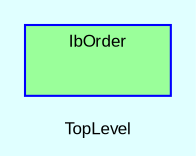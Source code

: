 digraph TopLevel {
    compound = true
    bgcolor = lightcyan1
    fontname = Arial
    fontsize = 8
    label = "TopLevel"
    node [
        fontname = Arial,
        fontsize = 8,
        color = black
    ]

    subgraph cluster_IbOrder {
        fillcolor = palegreen1
        URL = "classes/IbOrder.html"
        fontname = Arial
        color = blue
        label = "IbOrder"
        style = filled
        IbOrder [
            shape = plaintext,
            height = 0.01,
            width = 0.75,
            label = ""
        ]

    }

}

